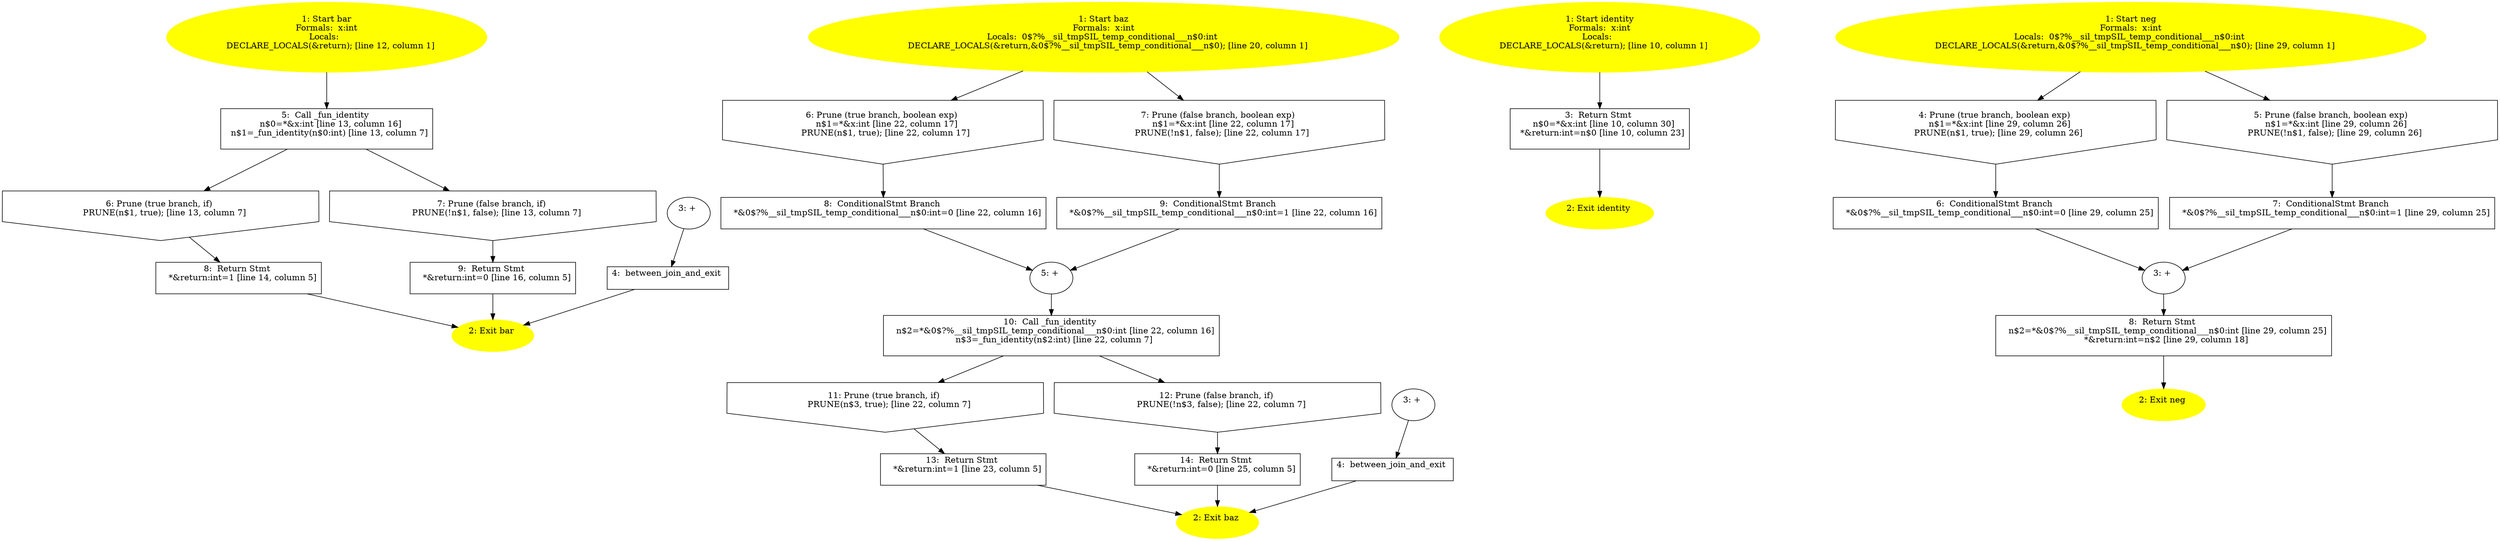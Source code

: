/* @generated */
digraph cfg {
"bar.37b51d194a7513e45b56f6524f2d51f2_1" [label="1: Start bar\nFormals:  x:int\nLocals:  \n   DECLARE_LOCALS(&return); [line 12, column 1]\n " color=yellow style=filled]
	

	 "bar.37b51d194a7513e45b56f6524f2d51f2_1" -> "bar.37b51d194a7513e45b56f6524f2d51f2_5" ;
"bar.37b51d194a7513e45b56f6524f2d51f2_2" [label="2: Exit bar \n  " color=yellow style=filled]
	

"bar.37b51d194a7513e45b56f6524f2d51f2_3" [label="3: + \n  " ]
	

	 "bar.37b51d194a7513e45b56f6524f2d51f2_3" -> "bar.37b51d194a7513e45b56f6524f2d51f2_4" ;
"bar.37b51d194a7513e45b56f6524f2d51f2_4" [label="4:  between_join_and_exit \n  " shape="box"]
	

	 "bar.37b51d194a7513e45b56f6524f2d51f2_4" -> "bar.37b51d194a7513e45b56f6524f2d51f2_2" ;
"bar.37b51d194a7513e45b56f6524f2d51f2_5" [label="5:  Call _fun_identity \n   n$0=*&x:int [line 13, column 16]\n  n$1=_fun_identity(n$0:int) [line 13, column 7]\n " shape="box"]
	

	 "bar.37b51d194a7513e45b56f6524f2d51f2_5" -> "bar.37b51d194a7513e45b56f6524f2d51f2_6" ;
	 "bar.37b51d194a7513e45b56f6524f2d51f2_5" -> "bar.37b51d194a7513e45b56f6524f2d51f2_7" ;
"bar.37b51d194a7513e45b56f6524f2d51f2_6" [label="6: Prune (true branch, if) \n   PRUNE(n$1, true); [line 13, column 7]\n " shape="invhouse"]
	

	 "bar.37b51d194a7513e45b56f6524f2d51f2_6" -> "bar.37b51d194a7513e45b56f6524f2d51f2_8" ;
"bar.37b51d194a7513e45b56f6524f2d51f2_7" [label="7: Prune (false branch, if) \n   PRUNE(!n$1, false); [line 13, column 7]\n " shape="invhouse"]
	

	 "bar.37b51d194a7513e45b56f6524f2d51f2_7" -> "bar.37b51d194a7513e45b56f6524f2d51f2_9" ;
"bar.37b51d194a7513e45b56f6524f2d51f2_8" [label="8:  Return Stmt \n   *&return:int=1 [line 14, column 5]\n " shape="box"]
	

	 "bar.37b51d194a7513e45b56f6524f2d51f2_8" -> "bar.37b51d194a7513e45b56f6524f2d51f2_2" ;
"bar.37b51d194a7513e45b56f6524f2d51f2_9" [label="9:  Return Stmt \n   *&return:int=0 [line 16, column 5]\n " shape="box"]
	

	 "bar.37b51d194a7513e45b56f6524f2d51f2_9" -> "bar.37b51d194a7513e45b56f6524f2d51f2_2" ;
"baz.73feffa4b7f6bb68e44cf984c85f6e88_1" [label="1: Start baz\nFormals:  x:int\nLocals:  0$?%__sil_tmpSIL_temp_conditional___n$0:int \n   DECLARE_LOCALS(&return,&0$?%__sil_tmpSIL_temp_conditional___n$0); [line 20, column 1]\n " color=yellow style=filled]
	

	 "baz.73feffa4b7f6bb68e44cf984c85f6e88_1" -> "baz.73feffa4b7f6bb68e44cf984c85f6e88_6" ;
	 "baz.73feffa4b7f6bb68e44cf984c85f6e88_1" -> "baz.73feffa4b7f6bb68e44cf984c85f6e88_7" ;
"baz.73feffa4b7f6bb68e44cf984c85f6e88_2" [label="2: Exit baz \n  " color=yellow style=filled]
	

"baz.73feffa4b7f6bb68e44cf984c85f6e88_3" [label="3: + \n  " ]
	

	 "baz.73feffa4b7f6bb68e44cf984c85f6e88_3" -> "baz.73feffa4b7f6bb68e44cf984c85f6e88_4" ;
"baz.73feffa4b7f6bb68e44cf984c85f6e88_4" [label="4:  between_join_and_exit \n  " shape="box"]
	

	 "baz.73feffa4b7f6bb68e44cf984c85f6e88_4" -> "baz.73feffa4b7f6bb68e44cf984c85f6e88_2" ;
"baz.73feffa4b7f6bb68e44cf984c85f6e88_5" [label="5: + \n  " ]
	

	 "baz.73feffa4b7f6bb68e44cf984c85f6e88_5" -> "baz.73feffa4b7f6bb68e44cf984c85f6e88_10" ;
"baz.73feffa4b7f6bb68e44cf984c85f6e88_6" [label="6: Prune (true branch, boolean exp) \n   n$1=*&x:int [line 22, column 17]\n  PRUNE(n$1, true); [line 22, column 17]\n " shape="invhouse"]
	

	 "baz.73feffa4b7f6bb68e44cf984c85f6e88_6" -> "baz.73feffa4b7f6bb68e44cf984c85f6e88_8" ;
"baz.73feffa4b7f6bb68e44cf984c85f6e88_7" [label="7: Prune (false branch, boolean exp) \n   n$1=*&x:int [line 22, column 17]\n  PRUNE(!n$1, false); [line 22, column 17]\n " shape="invhouse"]
	

	 "baz.73feffa4b7f6bb68e44cf984c85f6e88_7" -> "baz.73feffa4b7f6bb68e44cf984c85f6e88_9" ;
"baz.73feffa4b7f6bb68e44cf984c85f6e88_8" [label="8:  ConditionalStmt Branch \n   *&0$?%__sil_tmpSIL_temp_conditional___n$0:int=0 [line 22, column 16]\n " shape="box"]
	

	 "baz.73feffa4b7f6bb68e44cf984c85f6e88_8" -> "baz.73feffa4b7f6bb68e44cf984c85f6e88_5" ;
"baz.73feffa4b7f6bb68e44cf984c85f6e88_9" [label="9:  ConditionalStmt Branch \n   *&0$?%__sil_tmpSIL_temp_conditional___n$0:int=1 [line 22, column 16]\n " shape="box"]
	

	 "baz.73feffa4b7f6bb68e44cf984c85f6e88_9" -> "baz.73feffa4b7f6bb68e44cf984c85f6e88_5" ;
"baz.73feffa4b7f6bb68e44cf984c85f6e88_10" [label="10:  Call _fun_identity \n   n$2=*&0$?%__sil_tmpSIL_temp_conditional___n$0:int [line 22, column 16]\n  n$3=_fun_identity(n$2:int) [line 22, column 7]\n " shape="box"]
	

	 "baz.73feffa4b7f6bb68e44cf984c85f6e88_10" -> "baz.73feffa4b7f6bb68e44cf984c85f6e88_11" ;
	 "baz.73feffa4b7f6bb68e44cf984c85f6e88_10" -> "baz.73feffa4b7f6bb68e44cf984c85f6e88_12" ;
"baz.73feffa4b7f6bb68e44cf984c85f6e88_11" [label="11: Prune (true branch, if) \n   PRUNE(n$3, true); [line 22, column 7]\n " shape="invhouse"]
	

	 "baz.73feffa4b7f6bb68e44cf984c85f6e88_11" -> "baz.73feffa4b7f6bb68e44cf984c85f6e88_13" ;
"baz.73feffa4b7f6bb68e44cf984c85f6e88_12" [label="12: Prune (false branch, if) \n   PRUNE(!n$3, false); [line 22, column 7]\n " shape="invhouse"]
	

	 "baz.73feffa4b7f6bb68e44cf984c85f6e88_12" -> "baz.73feffa4b7f6bb68e44cf984c85f6e88_14" ;
"baz.73feffa4b7f6bb68e44cf984c85f6e88_13" [label="13:  Return Stmt \n   *&return:int=1 [line 23, column 5]\n " shape="box"]
	

	 "baz.73feffa4b7f6bb68e44cf984c85f6e88_13" -> "baz.73feffa4b7f6bb68e44cf984c85f6e88_2" ;
"baz.73feffa4b7f6bb68e44cf984c85f6e88_14" [label="14:  Return Stmt \n   *&return:int=0 [line 25, column 5]\n " shape="box"]
	

	 "baz.73feffa4b7f6bb68e44cf984c85f6e88_14" -> "baz.73feffa4b7f6bb68e44cf984c85f6e88_2" ;
"identity.ff483d1ff591898a9942916050d2ca3f_1" [label="1: Start identity\nFormals:  x:int\nLocals:  \n   DECLARE_LOCALS(&return); [line 10, column 1]\n " color=yellow style=filled]
	

	 "identity.ff483d1ff591898a9942916050d2ca3f_1" -> "identity.ff483d1ff591898a9942916050d2ca3f_3" ;
"identity.ff483d1ff591898a9942916050d2ca3f_2" [label="2: Exit identity \n  " color=yellow style=filled]
	

"identity.ff483d1ff591898a9942916050d2ca3f_3" [label="3:  Return Stmt \n   n$0=*&x:int [line 10, column 30]\n  *&return:int=n$0 [line 10, column 23]\n " shape="box"]
	

	 "identity.ff483d1ff591898a9942916050d2ca3f_3" -> "identity.ff483d1ff591898a9942916050d2ca3f_2" ;
"neg.f24c2c15b9d03797c6874986a8d19516_1" [label="1: Start neg\nFormals:  x:int\nLocals:  0$?%__sil_tmpSIL_temp_conditional___n$0:int \n   DECLARE_LOCALS(&return,&0$?%__sil_tmpSIL_temp_conditional___n$0); [line 29, column 1]\n " color=yellow style=filled]
	

	 "neg.f24c2c15b9d03797c6874986a8d19516_1" -> "neg.f24c2c15b9d03797c6874986a8d19516_4" ;
	 "neg.f24c2c15b9d03797c6874986a8d19516_1" -> "neg.f24c2c15b9d03797c6874986a8d19516_5" ;
"neg.f24c2c15b9d03797c6874986a8d19516_2" [label="2: Exit neg \n  " color=yellow style=filled]
	

"neg.f24c2c15b9d03797c6874986a8d19516_3" [label="3: + \n  " ]
	

	 "neg.f24c2c15b9d03797c6874986a8d19516_3" -> "neg.f24c2c15b9d03797c6874986a8d19516_8" ;
"neg.f24c2c15b9d03797c6874986a8d19516_4" [label="4: Prune (true branch, boolean exp) \n   n$1=*&x:int [line 29, column 26]\n  PRUNE(n$1, true); [line 29, column 26]\n " shape="invhouse"]
	

	 "neg.f24c2c15b9d03797c6874986a8d19516_4" -> "neg.f24c2c15b9d03797c6874986a8d19516_6" ;
"neg.f24c2c15b9d03797c6874986a8d19516_5" [label="5: Prune (false branch, boolean exp) \n   n$1=*&x:int [line 29, column 26]\n  PRUNE(!n$1, false); [line 29, column 26]\n " shape="invhouse"]
	

	 "neg.f24c2c15b9d03797c6874986a8d19516_5" -> "neg.f24c2c15b9d03797c6874986a8d19516_7" ;
"neg.f24c2c15b9d03797c6874986a8d19516_6" [label="6:  ConditionalStmt Branch \n   *&0$?%__sil_tmpSIL_temp_conditional___n$0:int=0 [line 29, column 25]\n " shape="box"]
	

	 "neg.f24c2c15b9d03797c6874986a8d19516_6" -> "neg.f24c2c15b9d03797c6874986a8d19516_3" ;
"neg.f24c2c15b9d03797c6874986a8d19516_7" [label="7:  ConditionalStmt Branch \n   *&0$?%__sil_tmpSIL_temp_conditional___n$0:int=1 [line 29, column 25]\n " shape="box"]
	

	 "neg.f24c2c15b9d03797c6874986a8d19516_7" -> "neg.f24c2c15b9d03797c6874986a8d19516_3" ;
"neg.f24c2c15b9d03797c6874986a8d19516_8" [label="8:  Return Stmt \n   n$2=*&0$?%__sil_tmpSIL_temp_conditional___n$0:int [line 29, column 25]\n  *&return:int=n$2 [line 29, column 18]\n " shape="box"]
	

	 "neg.f24c2c15b9d03797c6874986a8d19516_8" -> "neg.f24c2c15b9d03797c6874986a8d19516_2" ;
}
